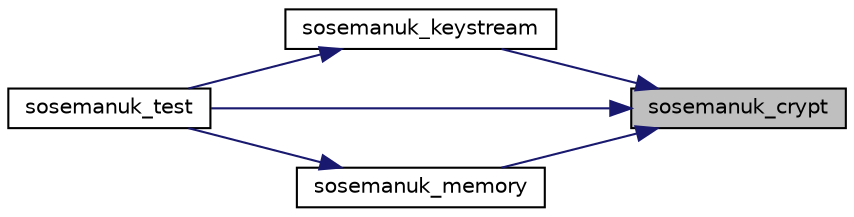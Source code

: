 digraph "sosemanuk_crypt"
{
 // LATEX_PDF_SIZE
  edge [fontname="Helvetica",fontsize="10",labelfontname="Helvetica",labelfontsize="10"];
  node [fontname="Helvetica",fontsize="10",shape=record];
  rankdir="RL";
  Node15 [label="sosemanuk_crypt",height=0.2,width=0.4,color="black", fillcolor="grey75", style="filled", fontcolor="black",tooltip=" "];
  Node15 -> Node16 [dir="back",color="midnightblue",fontsize="10",style="solid",fontname="Helvetica"];
  Node16 [label="sosemanuk_keystream",height=0.2,width=0.4,color="black", fillcolor="white", style="filled",URL="$sosemanuk_8c.html#ac9cf23b2cb5a1585248c91498f3dd026",tooltip=" "];
  Node16 -> Node17 [dir="back",color="midnightblue",fontsize="10",style="solid",fontname="Helvetica"];
  Node17 [label="sosemanuk_test",height=0.2,width=0.4,color="black", fillcolor="white", style="filled",URL="$sosemanuk__test_8c.html#a56d20dc99a9bd776ac8f303c19e8c15b",tooltip=" "];
  Node15 -> Node18 [dir="back",color="midnightblue",fontsize="10",style="solid",fontname="Helvetica"];
  Node18 [label="sosemanuk_memory",height=0.2,width=0.4,color="black", fillcolor="white", style="filled",URL="$sosemanuk__memory_8c.html#af5bb4d327884d7b137ddf18366f8d47d",tooltip="Encrypt (or decrypt) bytes of ciphertext (or plaintext) with Sosemanuk."];
  Node18 -> Node17 [dir="back",color="midnightblue",fontsize="10",style="solid",fontname="Helvetica"];
  Node15 -> Node17 [dir="back",color="midnightblue",fontsize="10",style="solid",fontname="Helvetica"];
}
